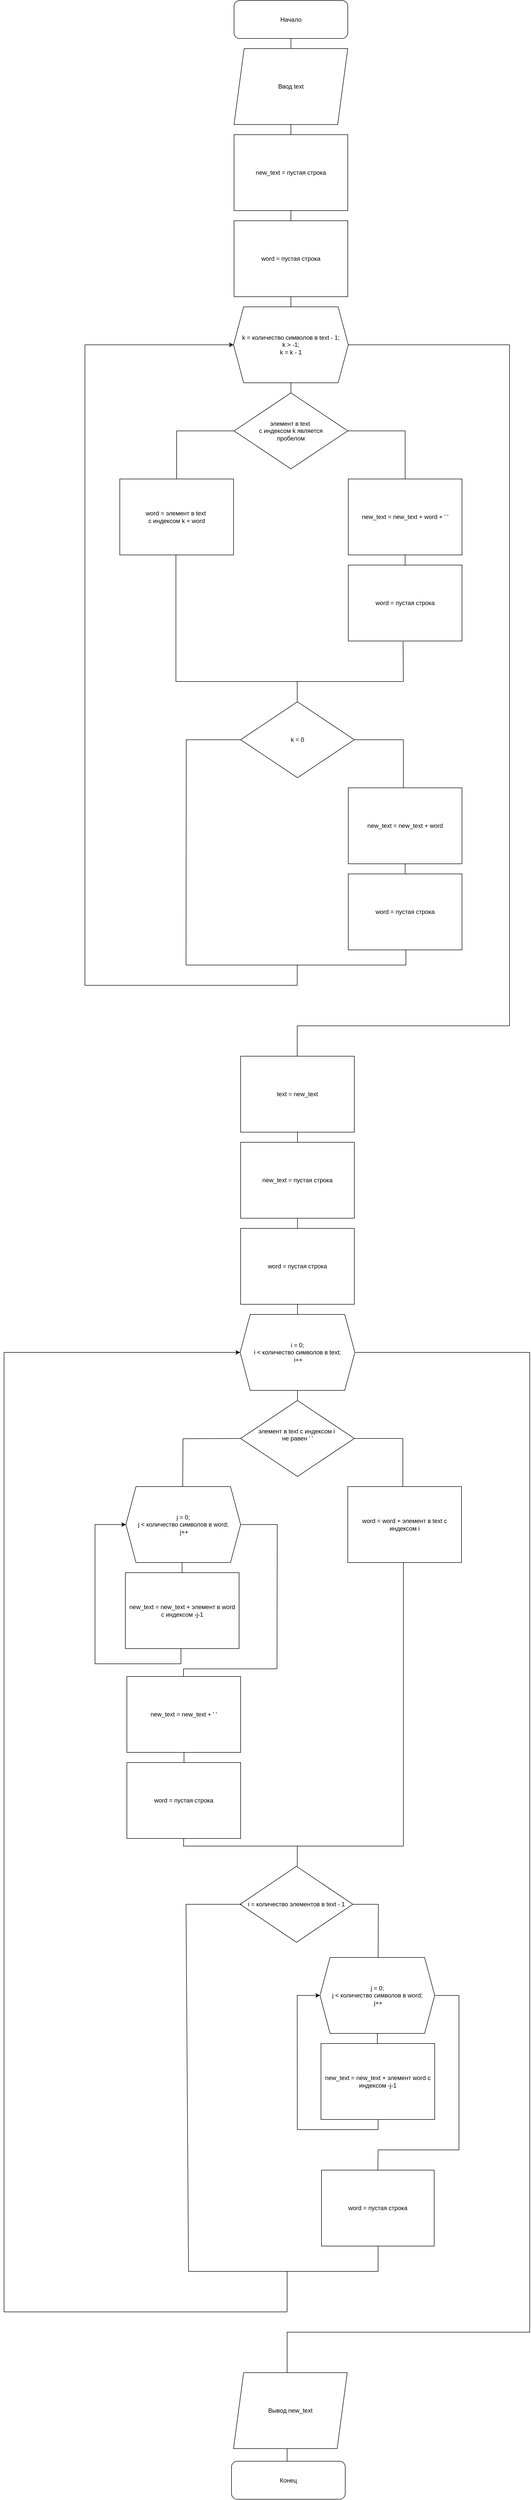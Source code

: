 <mxfile version="28.2.5">
  <diagram name="Страница — 1" id="V1uK5yqAyBCtoiLsfIzU">
    <mxGraphModel dx="2323" dy="1650" grid="1" gridSize="5" guides="1" tooltips="1" connect="1" arrows="1" fold="1" page="1" pageScale="1" pageWidth="827" pageHeight="1169" math="0" shadow="0">
      <root>
        <mxCell id="0" />
        <mxCell id="1" parent="0" />
        <mxCell id="1ucIMOLkBXTStqLE_etg-36" style="edgeStyle=orthogonalEdgeStyle;rounded=0;orthogonalLoop=1;jettySize=auto;html=1;entryX=0.5;entryY=0;entryDx=0;entryDy=0;endArrow=none;endFill=0;" parent="1" source="1ucIMOLkBXTStqLE_etg-1" target="1ucIMOLkBXTStqLE_etg-2" edge="1">
          <mxGeometry relative="1" as="geometry" />
        </mxCell>
        <mxCell id="1ucIMOLkBXTStqLE_etg-1" value="Начало" style="rounded=1;whiteSpace=wrap;html=1;" parent="1" vertex="1">
          <mxGeometry x="335" y="35" width="225" height="75" as="geometry" />
        </mxCell>
        <mxCell id="1ucIMOLkBXTStqLE_etg-35" style="edgeStyle=orthogonalEdgeStyle;rounded=0;orthogonalLoop=1;jettySize=auto;html=1;endArrow=none;endFill=0;" parent="1" source="1ucIMOLkBXTStqLE_etg-2" target="1ucIMOLkBXTStqLE_etg-3" edge="1">
          <mxGeometry relative="1" as="geometry" />
        </mxCell>
        <mxCell id="1ucIMOLkBXTStqLE_etg-2" value="Ввод text" style="shape=parallelogram;perimeter=parallelogramPerimeter;whiteSpace=wrap;html=1;fixedSize=1;" parent="1" vertex="1">
          <mxGeometry x="335" y="130" width="225" height="150" as="geometry" />
        </mxCell>
        <mxCell id="1ucIMOLkBXTStqLE_etg-34" style="edgeStyle=orthogonalEdgeStyle;rounded=0;orthogonalLoop=1;jettySize=auto;html=1;entryX=0.5;entryY=0;entryDx=0;entryDy=0;endArrow=none;endFill=0;" parent="1" source="1ucIMOLkBXTStqLE_etg-3" target="1ucIMOLkBXTStqLE_etg-4" edge="1">
          <mxGeometry relative="1" as="geometry" />
        </mxCell>
        <mxCell id="1ucIMOLkBXTStqLE_etg-3" value="new_text = пустая строка" style="rounded=0;whiteSpace=wrap;html=1;" parent="1" vertex="1">
          <mxGeometry x="335" y="300" width="225" height="150" as="geometry" />
        </mxCell>
        <mxCell id="1ucIMOLkBXTStqLE_etg-33" style="edgeStyle=orthogonalEdgeStyle;rounded=0;orthogonalLoop=1;jettySize=auto;html=1;entryX=0.5;entryY=0;entryDx=0;entryDy=0;endArrow=none;endFill=0;" parent="1" source="1ucIMOLkBXTStqLE_etg-4" target="1ucIMOLkBXTStqLE_etg-5" edge="1">
          <mxGeometry relative="1" as="geometry" />
        </mxCell>
        <mxCell id="1ucIMOLkBXTStqLE_etg-4" value="word = пустая строка" style="rounded=0;whiteSpace=wrap;html=1;" parent="1" vertex="1">
          <mxGeometry x="335" y="470" width="225" height="150" as="geometry" />
        </mxCell>
        <mxCell id="1ucIMOLkBXTStqLE_etg-45" style="edgeStyle=orthogonalEdgeStyle;rounded=0;orthogonalLoop=1;jettySize=auto;html=1;entryX=0.5;entryY=0;entryDx=0;entryDy=0;endArrow=none;endFill=0;" parent="1" source="1ucIMOLkBXTStqLE_etg-5" target="1ucIMOLkBXTStqLE_etg-6" edge="1">
          <mxGeometry relative="1" as="geometry" />
        </mxCell>
        <mxCell id="1ucIMOLkBXTStqLE_etg-5" value="k = количество символов в text - 1;&lt;div&gt;k &amp;gt; -1;&lt;/div&gt;&lt;div&gt;k = k - 1&lt;/div&gt;" style="shape=hexagon;perimeter=hexagonPerimeter2;whiteSpace=wrap;html=1;fixedSize=1;" parent="1" vertex="1">
          <mxGeometry x="334" y="640" width="227" height="150" as="geometry" />
        </mxCell>
        <mxCell id="1ucIMOLkBXTStqLE_etg-10" style="edgeStyle=orthogonalEdgeStyle;rounded=0;orthogonalLoop=1;jettySize=auto;html=1;entryX=0.5;entryY=0;entryDx=0;entryDy=0;endArrow=none;endFill=0;" parent="1" source="1ucIMOLkBXTStqLE_etg-6" target="1ucIMOLkBXTStqLE_etg-7" edge="1">
          <mxGeometry relative="1" as="geometry" />
        </mxCell>
        <mxCell id="1ucIMOLkBXTStqLE_etg-11" style="edgeStyle=orthogonalEdgeStyle;rounded=0;orthogonalLoop=1;jettySize=auto;html=1;entryX=0.5;entryY=0;entryDx=0;entryDy=0;endArrow=none;endFill=0;" parent="1" source="1ucIMOLkBXTStqLE_etg-6" target="1ucIMOLkBXTStqLE_etg-9" edge="1">
          <mxGeometry relative="1" as="geometry" />
        </mxCell>
        <mxCell id="1ucIMOLkBXTStqLE_etg-6" value="элемент в text&amp;nbsp;&lt;div&gt;с индексом k является&lt;div&gt;пробелом&lt;/div&gt;&lt;/div&gt;" style="rhombus;whiteSpace=wrap;html=1;" parent="1" vertex="1">
          <mxGeometry x="335" y="810" width="225" height="150" as="geometry" />
        </mxCell>
        <mxCell id="1ucIMOLkBXTStqLE_etg-12" style="edgeStyle=orthogonalEdgeStyle;rounded=0;orthogonalLoop=1;jettySize=auto;html=1;entryX=0.5;entryY=0;entryDx=0;entryDy=0;endArrow=none;endFill=0;" parent="1" source="1ucIMOLkBXTStqLE_etg-7" target="1ucIMOLkBXTStqLE_etg-8" edge="1">
          <mxGeometry relative="1" as="geometry" />
        </mxCell>
        <mxCell id="1ucIMOLkBXTStqLE_etg-7" value="new_text = new_text + word + &#39; &#39;" style="rounded=0;whiteSpace=wrap;html=1;" parent="1" vertex="1">
          <mxGeometry x="561" y="980" width="225" height="150" as="geometry" />
        </mxCell>
        <mxCell id="1ucIMOLkBXTStqLE_etg-8" value="word = пустая строка" style="rounded=0;whiteSpace=wrap;html=1;" parent="1" vertex="1">
          <mxGeometry x="561" y="1150" width="225" height="150" as="geometry" />
        </mxCell>
        <mxCell id="1ucIMOLkBXTStqLE_etg-9" value="word = элемент в text&amp;nbsp;&lt;div&gt;с индексом k + word&lt;/div&gt;" style="rounded=0;whiteSpace=wrap;html=1;" parent="1" vertex="1">
          <mxGeometry x="109" y="980" width="225" height="150" as="geometry" />
        </mxCell>
        <mxCell id="1ucIMOLkBXTStqLE_etg-13" value="" style="endArrow=none;html=1;rounded=0;" parent="1" edge="1">
          <mxGeometry width="50" height="50" relative="1" as="geometry">
            <mxPoint x="220" y="1380" as="sourcePoint" />
            <mxPoint x="220" y="1130" as="targetPoint" />
          </mxGeometry>
        </mxCell>
        <mxCell id="1ucIMOLkBXTStqLE_etg-14" value="" style="endArrow=none;html=1;rounded=0;" parent="1" edge="1">
          <mxGeometry width="50" height="50" relative="1" as="geometry">
            <mxPoint x="220" y="1380" as="sourcePoint" />
            <mxPoint x="670" y="1380" as="targetPoint" />
          </mxGeometry>
        </mxCell>
        <mxCell id="1ucIMOLkBXTStqLE_etg-16" value="" style="endArrow=none;html=1;rounded=0;entryX=0.482;entryY=1.007;entryDx=0;entryDy=0;entryPerimeter=0;" parent="1" target="1ucIMOLkBXTStqLE_etg-8" edge="1">
          <mxGeometry width="50" height="50" relative="1" as="geometry">
            <mxPoint x="670" y="1380" as="sourcePoint" />
            <mxPoint x="720" y="1330" as="targetPoint" />
          </mxGeometry>
        </mxCell>
        <mxCell id="1ucIMOLkBXTStqLE_etg-17" value="" style="endArrow=none;html=1;rounded=0;" parent="1" edge="1">
          <mxGeometry width="50" height="50" relative="1" as="geometry">
            <mxPoint x="460" y="1420" as="sourcePoint" />
            <mxPoint x="460" y="1380" as="targetPoint" />
          </mxGeometry>
        </mxCell>
        <mxCell id="1ucIMOLkBXTStqLE_etg-18" style="edgeStyle=orthogonalEdgeStyle;rounded=0;orthogonalLoop=1;jettySize=auto;html=1;entryX=0.5;entryY=0;entryDx=0;entryDy=0;endArrow=none;endFill=0;" parent="1" source="1ucIMOLkBXTStqLE_etg-20" edge="1">
          <mxGeometry relative="1" as="geometry">
            <mxPoint x="687" y="1590" as="targetPoint" />
            <Array as="points">
              <mxPoint x="670" y="1495" />
              <mxPoint x="670" y="1590" />
            </Array>
          </mxGeometry>
        </mxCell>
        <mxCell id="1ucIMOLkBXTStqLE_etg-19" style="edgeStyle=orthogonalEdgeStyle;rounded=0;orthogonalLoop=1;jettySize=auto;html=1;endArrow=none;endFill=0;" parent="1" source="1ucIMOLkBXTStqLE_etg-20" edge="1">
          <mxGeometry relative="1" as="geometry">
            <mxPoint x="240" y="1940" as="targetPoint" />
          </mxGeometry>
        </mxCell>
        <mxCell id="1ucIMOLkBXTStqLE_etg-20" value="k = 0" style="rhombus;whiteSpace=wrap;html=1;" parent="1" vertex="1">
          <mxGeometry x="348" y="1420" width="225" height="150" as="geometry" />
        </mxCell>
        <mxCell id="1ucIMOLkBXTStqLE_etg-23" style="edgeStyle=orthogonalEdgeStyle;rounded=0;orthogonalLoop=1;jettySize=auto;html=1;entryX=0.5;entryY=0;entryDx=0;entryDy=0;endArrow=none;endFill=0;" parent="1" source="1ucIMOLkBXTStqLE_etg-21" target="1ucIMOLkBXTStqLE_etg-22" edge="1">
          <mxGeometry relative="1" as="geometry" />
        </mxCell>
        <mxCell id="1ucIMOLkBXTStqLE_etg-21" value="new_text = new_text + word" style="rounded=0;whiteSpace=wrap;html=1;" parent="1" vertex="1">
          <mxGeometry x="561" y="1590" width="225" height="150" as="geometry" />
        </mxCell>
        <mxCell id="1ucIMOLkBXTStqLE_etg-22" value="word = пустая строка" style="rounded=0;whiteSpace=wrap;html=1;" parent="1" vertex="1">
          <mxGeometry x="561" y="1760" width="225" height="150" as="geometry" />
        </mxCell>
        <mxCell id="1ucIMOLkBXTStqLE_etg-24" value="" style="endArrow=none;html=1;rounded=0;" parent="1" edge="1">
          <mxGeometry width="50" height="50" relative="1" as="geometry">
            <mxPoint x="675" y="1940" as="sourcePoint" />
            <mxPoint x="675" y="1910" as="targetPoint" />
          </mxGeometry>
        </mxCell>
        <mxCell id="1ucIMOLkBXTStqLE_etg-25" value="" style="endArrow=none;html=1;rounded=0;" parent="1" edge="1">
          <mxGeometry width="50" height="50" relative="1" as="geometry">
            <mxPoint x="240" y="1940" as="sourcePoint" />
            <mxPoint x="675" y="1940" as="targetPoint" />
          </mxGeometry>
        </mxCell>
        <mxCell id="1ucIMOLkBXTStqLE_etg-26" value="" style="endArrow=none;html=1;rounded=0;" parent="1" edge="1">
          <mxGeometry width="50" height="50" relative="1" as="geometry">
            <mxPoint x="460" y="1980" as="sourcePoint" />
            <mxPoint x="460" y="1940" as="targetPoint" />
          </mxGeometry>
        </mxCell>
        <mxCell id="1ucIMOLkBXTStqLE_etg-27" value="" style="endArrow=none;html=1;rounded=0;" parent="1" edge="1">
          <mxGeometry width="50" height="50" relative="1" as="geometry">
            <mxPoint x="40" y="715" as="sourcePoint" />
            <mxPoint x="460" y="1980" as="targetPoint" />
            <Array as="points">
              <mxPoint x="40" y="1980" />
            </Array>
          </mxGeometry>
        </mxCell>
        <mxCell id="1ucIMOLkBXTStqLE_etg-28" value="" style="endArrow=classic;html=1;rounded=0;entryX=0;entryY=0.5;entryDx=0;entryDy=0;" parent="1" target="1ucIMOLkBXTStqLE_etg-5" edge="1">
          <mxGeometry width="50" height="50" relative="1" as="geometry">
            <mxPoint x="40" y="715" as="sourcePoint" />
            <mxPoint x="90" y="670" as="targetPoint" />
          </mxGeometry>
        </mxCell>
        <mxCell id="1ucIMOLkBXTStqLE_etg-29" value="" style="endArrow=none;html=1;rounded=0;" parent="1" edge="1">
          <mxGeometry width="50" height="50" relative="1" as="geometry">
            <mxPoint x="561" y="715" as="sourcePoint" />
            <mxPoint x="880" y="715" as="targetPoint" />
          </mxGeometry>
        </mxCell>
        <mxCell id="1ucIMOLkBXTStqLE_etg-30" value="" style="endArrow=none;html=1;rounded=0;" parent="1" edge="1">
          <mxGeometry width="50" height="50" relative="1" as="geometry">
            <mxPoint x="880" y="2060" as="sourcePoint" />
            <mxPoint x="880" y="715" as="targetPoint" />
          </mxGeometry>
        </mxCell>
        <mxCell id="1ucIMOLkBXTStqLE_etg-31" value="" style="endArrow=none;html=1;rounded=0;" parent="1" edge="1">
          <mxGeometry width="50" height="50" relative="1" as="geometry">
            <mxPoint x="460" y="2060" as="sourcePoint" />
            <mxPoint x="880" y="2060" as="targetPoint" />
          </mxGeometry>
        </mxCell>
        <mxCell id="1ucIMOLkBXTStqLE_etg-32" value="" style="endArrow=none;html=1;rounded=0;" parent="1" edge="1">
          <mxGeometry width="50" height="50" relative="1" as="geometry">
            <mxPoint x="460" y="2120" as="sourcePoint" />
            <mxPoint x="460" y="2060" as="targetPoint" />
          </mxGeometry>
        </mxCell>
        <mxCell id="1ucIMOLkBXTStqLE_etg-38" style="edgeStyle=orthogonalEdgeStyle;rounded=0;orthogonalLoop=1;jettySize=auto;html=1;entryX=0.5;entryY=0;entryDx=0;entryDy=0;endArrow=none;endFill=0;" parent="1" source="1ucIMOLkBXTStqLE_etg-39" target="1ucIMOLkBXTStqLE_etg-41" edge="1">
          <mxGeometry relative="1" as="geometry" />
        </mxCell>
        <mxCell id="1ucIMOLkBXTStqLE_etg-39" value="text = new_text" style="rounded=0;whiteSpace=wrap;html=1;" parent="1" vertex="1">
          <mxGeometry x="348" y="2120" width="225" height="150" as="geometry" />
        </mxCell>
        <mxCell id="1ucIMOLkBXTStqLE_etg-40" style="edgeStyle=orthogonalEdgeStyle;rounded=0;orthogonalLoop=1;jettySize=auto;html=1;entryX=0.5;entryY=0;entryDx=0;entryDy=0;endArrow=none;endFill=0;" parent="1" source="1ucIMOLkBXTStqLE_etg-41" edge="1">
          <mxGeometry relative="1" as="geometry">
            <mxPoint x="461" y="2460" as="targetPoint" />
          </mxGeometry>
        </mxCell>
        <mxCell id="1ucIMOLkBXTStqLE_etg-41" value="new_text = пустая строка" style="rounded=0;whiteSpace=wrap;html=1;" parent="1" vertex="1">
          <mxGeometry x="348" y="2290" width="225" height="150" as="geometry" />
        </mxCell>
        <mxCell id="1ucIMOLkBXTStqLE_etg-42" style="edgeStyle=orthogonalEdgeStyle;rounded=0;orthogonalLoop=1;jettySize=auto;html=1;entryX=0.5;entryY=0;entryDx=0;entryDy=0;endArrow=none;endFill=0;" parent="1" source="1ucIMOLkBXTStqLE_etg-43" edge="1">
          <mxGeometry relative="1" as="geometry">
            <mxPoint x="461" y="2630" as="targetPoint" />
          </mxGeometry>
        </mxCell>
        <mxCell id="1ucIMOLkBXTStqLE_etg-43" value="word = пустая строка" style="rounded=0;whiteSpace=wrap;html=1;" parent="1" vertex="1">
          <mxGeometry x="348" y="2460" width="225" height="150" as="geometry" />
        </mxCell>
        <mxCell id="1ucIMOLkBXTStqLE_etg-49" style="edgeStyle=orthogonalEdgeStyle;rounded=0;orthogonalLoop=1;jettySize=auto;html=1;entryX=0.5;entryY=0;entryDx=0;entryDy=0;endArrow=none;endFill=0;" parent="1" source="1ucIMOLkBXTStqLE_etg-44" target="1ucIMOLkBXTStqLE_etg-47" edge="1">
          <mxGeometry relative="1" as="geometry" />
        </mxCell>
        <mxCell id="1ucIMOLkBXTStqLE_etg-44" value="i = 0;&lt;div&gt;i &amp;lt;&amp;nbsp;&lt;span style=&quot;background-color: transparent; color: light-dark(rgb(0, 0, 0), rgb(255, 255, 255));&quot;&gt;количество символов в text;&lt;/span&gt;&lt;/div&gt;&lt;div&gt;&lt;span style=&quot;background-color: transparent; color: light-dark(rgb(0, 0, 0), rgb(255, 255, 255));&quot;&gt;&amp;nbsp;i++&lt;/span&gt;&lt;/div&gt;" style="shape=hexagon;perimeter=hexagonPerimeter2;whiteSpace=wrap;html=1;fixedSize=1;" parent="1" vertex="1">
          <mxGeometry x="347" y="2630" width="227" height="150" as="geometry" />
        </mxCell>
        <mxCell id="1ucIMOLkBXTStqLE_etg-46" style="edgeStyle=orthogonalEdgeStyle;rounded=0;orthogonalLoop=1;jettySize=auto;html=1;entryX=0.5;entryY=0;entryDx=0;entryDy=0;endArrow=none;endFill=0;" parent="1" source="1ucIMOLkBXTStqLE_etg-47" edge="1">
          <mxGeometry relative="1" as="geometry">
            <mxPoint x="686" y="2970" as="targetPoint" />
            <Array as="points">
              <mxPoint x="669" y="2875" />
              <mxPoint x="669" y="2970" />
            </Array>
          </mxGeometry>
        </mxCell>
        <mxCell id="1ucIMOLkBXTStqLE_etg-47" value="элемент в text с индексом i&amp;nbsp;&lt;div&gt;не равен &#39; &#39;&lt;div&gt;&lt;br&gt;&lt;/div&gt;&lt;/div&gt;" style="rhombus;whiteSpace=wrap;html=1;" parent="1" vertex="1">
          <mxGeometry x="348" y="2800" width="225" height="150" as="geometry" />
        </mxCell>
        <mxCell id="1ucIMOLkBXTStqLE_etg-48" value="word = word + элемент в text с индексом i" style="rounded=0;whiteSpace=wrap;html=1;" parent="1" vertex="1">
          <mxGeometry x="560" y="2970" width="225" height="150" as="geometry" />
        </mxCell>
        <mxCell id="1ucIMOLkBXTStqLE_etg-50" style="edgeStyle=orthogonalEdgeStyle;rounded=0;orthogonalLoop=1;jettySize=auto;html=1;entryX=0.5;entryY=0;entryDx=0;entryDy=0;endArrow=none;endFill=0;" parent="1" edge="1">
          <mxGeometry relative="1" as="geometry">
            <mxPoint x="348" y="2875" as="sourcePoint" />
            <mxPoint x="233.5" y="2970" as="targetPoint" />
          </mxGeometry>
        </mxCell>
        <mxCell id="1ucIMOLkBXTStqLE_etg-66" style="edgeStyle=orthogonalEdgeStyle;rounded=0;orthogonalLoop=1;jettySize=auto;html=1;endArrow=none;endFill=0;" parent="1" source="1ucIMOLkBXTStqLE_etg-53" edge="1">
          <mxGeometry relative="1" as="geometry">
            <mxPoint x="420" y="3330" as="targetPoint" />
          </mxGeometry>
        </mxCell>
        <mxCell id="1ucIMOLkBXTStqLE_etg-53" value="j = 0;&lt;div&gt;j &amp;lt;&amp;nbsp;&lt;span style=&quot;background-color: transparent; color: light-dark(rgb(0, 0, 0), rgb(255, 255, 255));&quot;&gt;количество символов в word;&lt;/span&gt;&lt;/div&gt;&lt;div&gt;&lt;span style=&quot;background-color: transparent; color: light-dark(rgb(0, 0, 0), rgb(255, 255, 255));&quot;&gt;&amp;nbsp;j++&lt;/span&gt;&lt;/div&gt;" style="shape=hexagon;perimeter=hexagonPerimeter2;whiteSpace=wrap;html=1;fixedSize=1;" parent="1" vertex="1">
          <mxGeometry x="121" y="2970" width="227" height="150" as="geometry" />
        </mxCell>
        <mxCell id="1ucIMOLkBXTStqLE_etg-55" value="new_text = new_text + элемент в word&lt;div&gt;с индексом -j-1&lt;/div&gt;" style="rounded=0;whiteSpace=wrap;html=1;" parent="1" vertex="1">
          <mxGeometry x="120" y="3140" width="225" height="150" as="geometry" />
        </mxCell>
        <mxCell id="1ucIMOLkBXTStqLE_etg-59" style="edgeStyle=orthogonalEdgeStyle;rounded=0;orthogonalLoop=1;jettySize=auto;html=1;entryX=0.5;entryY=0;entryDx=0;entryDy=0;endArrow=none;endFill=0;" parent="1" edge="1">
          <mxGeometry relative="1" as="geometry">
            <mxPoint x="232.19" y="3140" as="targetPoint" />
            <mxPoint x="232.19" y="3120" as="sourcePoint" />
          </mxGeometry>
        </mxCell>
        <mxCell id="1ucIMOLkBXTStqLE_etg-60" value="new_text = new_text + &#39; &#39;" style="rounded=0;whiteSpace=wrap;html=1;" parent="1" vertex="1">
          <mxGeometry x="123" y="3345" width="225" height="150" as="geometry" />
        </mxCell>
        <mxCell id="1ucIMOLkBXTStqLE_etg-63" value="" style="endArrow=none;html=1;rounded=0;" parent="1" edge="1">
          <mxGeometry width="50" height="50" relative="1" as="geometry">
            <mxPoint x="230" y="3320" as="sourcePoint" />
            <mxPoint x="230" y="3290" as="targetPoint" />
          </mxGeometry>
        </mxCell>
        <mxCell id="1ucIMOLkBXTStqLE_etg-64" value="" style="endArrow=none;html=1;rounded=0;exitX=0;exitY=0.5;exitDx=0;exitDy=0;" parent="1" source="1ucIMOLkBXTStqLE_etg-53" edge="1">
          <mxGeometry width="50" height="50" relative="1" as="geometry">
            <mxPoint x="180" y="3370" as="sourcePoint" />
            <mxPoint x="230" y="3320" as="targetPoint" />
            <Array as="points">
              <mxPoint x="60" y="3045" />
              <mxPoint x="60" y="3320" />
            </Array>
          </mxGeometry>
        </mxCell>
        <mxCell id="1ucIMOLkBXTStqLE_etg-65" value="" style="endArrow=classic;html=1;rounded=0;entryX=0;entryY=0.5;entryDx=0;entryDy=0;" parent="1" target="1ucIMOLkBXTStqLE_etg-53" edge="1">
          <mxGeometry width="50" height="50" relative="1" as="geometry">
            <mxPoint x="60" y="3045" as="sourcePoint" />
            <mxPoint x="110" y="2995" as="targetPoint" />
          </mxGeometry>
        </mxCell>
        <mxCell id="1ucIMOLkBXTStqLE_etg-67" style="edgeStyle=orthogonalEdgeStyle;rounded=0;orthogonalLoop=1;jettySize=auto;html=1;entryX=0.5;entryY=0;entryDx=0;entryDy=0;endArrow=none;endFill=0;" parent="1" edge="1">
          <mxGeometry relative="1" as="geometry">
            <mxPoint x="236" y="3515" as="targetPoint" />
            <mxPoint x="236" y="3495" as="sourcePoint" />
          </mxGeometry>
        </mxCell>
        <mxCell id="1ucIMOLkBXTStqLE_etg-68" value="word = пустая строка" style="rounded=0;whiteSpace=wrap;html=1;" parent="1" vertex="1">
          <mxGeometry x="123" y="3515" width="225" height="150" as="geometry" />
        </mxCell>
        <mxCell id="1ucIMOLkBXTStqLE_etg-69" value="" style="endArrow=none;html=1;rounded=0;" parent="1" edge="1">
          <mxGeometry width="50" height="50" relative="1" as="geometry">
            <mxPoint x="670" y="3680" as="sourcePoint" />
            <mxPoint x="670" y="3120" as="targetPoint" />
          </mxGeometry>
        </mxCell>
        <mxCell id="1ucIMOLkBXTStqLE_etg-70" value="" style="endArrow=none;html=1;rounded=0;entryX=0.5;entryY=1;entryDx=0;entryDy=0;" parent="1" edge="1" target="1ucIMOLkBXTStqLE_etg-68">
          <mxGeometry width="50" height="50" relative="1" as="geometry">
            <mxPoint x="420" y="3680" as="sourcePoint" />
            <mxPoint x="420" y="3640" as="targetPoint" />
            <Array as="points">
              <mxPoint x="235" y="3680" />
            </Array>
          </mxGeometry>
        </mxCell>
        <mxCell id="1ucIMOLkBXTStqLE_etg-71" value="" style="endArrow=none;html=1;rounded=0;" parent="1" edge="1">
          <mxGeometry width="50" height="50" relative="1" as="geometry">
            <mxPoint x="420" y="3680" as="sourcePoint" />
            <mxPoint x="670" y="3680" as="targetPoint" />
          </mxGeometry>
        </mxCell>
        <mxCell id="1ucIMOLkBXTStqLE_etg-72" value="" style="endArrow=none;html=1;rounded=0;" parent="1" edge="1">
          <mxGeometry width="50" height="50" relative="1" as="geometry">
            <mxPoint x="460.07" y="3720" as="sourcePoint" />
            <mxPoint x="460.07" y="3680" as="targetPoint" />
          </mxGeometry>
        </mxCell>
        <mxCell id="1ucIMOLkBXTStqLE_etg-74" style="edgeStyle=orthogonalEdgeStyle;rounded=0;orthogonalLoop=1;jettySize=auto;html=1;endArrow=none;endFill=0;" parent="1" source="1ucIMOLkBXTStqLE_etg-73" edge="1">
          <mxGeometry relative="1" as="geometry">
            <mxPoint x="620" y="3900" as="targetPoint" />
          </mxGeometry>
        </mxCell>
        <mxCell id="1ucIMOLkBXTStqLE_etg-73" value="&lt;div&gt;&lt;div&gt;i = количество элементов в text - 1&lt;/div&gt;&lt;/div&gt;" style="rhombus;whiteSpace=wrap;html=1;" parent="1" vertex="1">
          <mxGeometry x="347" y="3720" width="223" height="150" as="geometry" />
        </mxCell>
        <mxCell id="1ucIMOLkBXTStqLE_etg-81" style="edgeStyle=orthogonalEdgeStyle;rounded=0;orthogonalLoop=1;jettySize=auto;html=1;entryX=0.5;entryY=0;entryDx=0;entryDy=0;endArrow=none;endFill=0;" parent="1" source="1ucIMOLkBXTStqLE_etg-75" target="1ucIMOLkBXTStqLE_etg-76" edge="1">
          <mxGeometry relative="1" as="geometry" />
        </mxCell>
        <mxCell id="1ucIMOLkBXTStqLE_etg-75" value="j = 0;&lt;div&gt;j &amp;lt;&amp;nbsp;&lt;span style=&quot;background-color: transparent; color: light-dark(rgb(0, 0, 0), rgb(255, 255, 255));&quot;&gt;количество символов в word;&lt;/span&gt;&lt;/div&gt;&lt;div&gt;&lt;span style=&quot;background-color: transparent; color: light-dark(rgb(0, 0, 0), rgb(255, 255, 255));&quot;&gt;&amp;nbsp;j++&lt;/span&gt;&lt;/div&gt;" style="shape=hexagon;perimeter=hexagonPerimeter2;whiteSpace=wrap;html=1;fixedSize=1;" parent="1" vertex="1">
          <mxGeometry x="505" y="3900" width="227" height="150" as="geometry" />
        </mxCell>
        <mxCell id="1ucIMOLkBXTStqLE_etg-76" value="new_text = new_text + элемент word с&lt;div&gt;индексом -j-1&lt;/div&gt;" style="rounded=0;whiteSpace=wrap;html=1;" parent="1" vertex="1">
          <mxGeometry x="507" y="4070" width="225" height="150" as="geometry" />
        </mxCell>
        <mxCell id="1ucIMOLkBXTStqLE_etg-79" value="" style="endArrow=none;html=1;rounded=0;" parent="1" edge="1">
          <mxGeometry width="50" height="50" relative="1" as="geometry">
            <mxPoint x="620" y="4240" as="sourcePoint" />
            <mxPoint x="620" y="4220" as="targetPoint" />
          </mxGeometry>
        </mxCell>
        <mxCell id="1ucIMOLkBXTStqLE_etg-82" value="" style="endArrow=none;html=1;rounded=0;" parent="1" edge="1">
          <mxGeometry width="50" height="50" relative="1" as="geometry">
            <mxPoint x="460" y="4240" as="sourcePoint" />
            <mxPoint x="620" y="4240" as="targetPoint" />
          </mxGeometry>
        </mxCell>
        <mxCell id="1ucIMOLkBXTStqLE_etg-83" value="" style="endArrow=classic;html=1;rounded=0;entryX=0;entryY=0.5;entryDx=0;entryDy=0;endFill=1;" parent="1" target="1ucIMOLkBXTStqLE_etg-75" edge="1">
          <mxGeometry width="50" height="50" relative="1" as="geometry">
            <mxPoint x="460.14" y="4240" as="sourcePoint" />
            <mxPoint x="460.14" y="3980" as="targetPoint" />
            <Array as="points">
              <mxPoint x="460" y="3975" />
            </Array>
          </mxGeometry>
        </mxCell>
        <mxCell id="1ucIMOLkBXTStqLE_etg-84" value="" style="endArrow=none;html=1;rounded=0;" parent="1" edge="1">
          <mxGeometry width="50" height="50" relative="1" as="geometry">
            <mxPoint x="732" y="3975" as="sourcePoint" />
            <mxPoint x="620" y="4280" as="targetPoint" />
            <Array as="points">
              <mxPoint x="780" y="3975" />
              <mxPoint x="780" y="4280" />
            </Array>
          </mxGeometry>
        </mxCell>
        <mxCell id="1ucIMOLkBXTStqLE_etg-85" value="word = пустая строка" style="rounded=0;whiteSpace=wrap;html=1;" parent="1" vertex="1">
          <mxGeometry x="508" y="4320" width="223" height="150" as="geometry" />
        </mxCell>
        <mxCell id="1ucIMOLkBXTStqLE_etg-86" value="" style="endArrow=none;html=1;rounded=0;exitX=0.5;exitY=0;exitDx=0;exitDy=0;" parent="1" source="1ucIMOLkBXTStqLE_etg-85" edge="1">
          <mxGeometry width="50" height="50" relative="1" as="geometry">
            <mxPoint x="570" y="4330" as="sourcePoint" />
            <mxPoint x="620" y="4280" as="targetPoint" />
          </mxGeometry>
        </mxCell>
        <mxCell id="1ucIMOLkBXTStqLE_etg-87" value="" style="endArrow=none;html=1;rounded=0;" parent="1" edge="1">
          <mxGeometry width="50" height="50" relative="1" as="geometry">
            <mxPoint x="440" y="4520" as="sourcePoint" />
            <mxPoint x="350" y="3795" as="targetPoint" />
            <Array as="points">
              <mxPoint x="245" y="4520" />
              <mxPoint x="240" y="3795" />
            </Array>
          </mxGeometry>
        </mxCell>
        <mxCell id="1ucIMOLkBXTStqLE_etg-88" value="" style="endArrow=none;html=1;rounded=0;" parent="1" edge="1">
          <mxGeometry width="50" height="50" relative="1" as="geometry">
            <mxPoint x="440" y="4520" as="sourcePoint" />
            <mxPoint x="620" y="4470" as="targetPoint" />
            <Array as="points">
              <mxPoint x="620" y="4520" />
            </Array>
          </mxGeometry>
        </mxCell>
        <mxCell id="1ucIMOLkBXTStqLE_etg-89" value="" style="endArrow=none;html=1;rounded=0;" parent="1" edge="1">
          <mxGeometry width="50" height="50" relative="1" as="geometry">
            <mxPoint x="440" y="4600" as="sourcePoint" />
            <mxPoint x="440" y="4520" as="targetPoint" />
          </mxGeometry>
        </mxCell>
        <mxCell id="1ucIMOLkBXTStqLE_etg-90" value="" style="endArrow=none;html=1;rounded=0;" parent="1" edge="1">
          <mxGeometry width="50" height="50" relative="1" as="geometry">
            <mxPoint x="-120" y="4600" as="sourcePoint" />
            <mxPoint x="440" y="4600" as="targetPoint" />
          </mxGeometry>
        </mxCell>
        <mxCell id="1ucIMOLkBXTStqLE_etg-91" value="" style="endArrow=none;html=1;rounded=0;" parent="1" edge="1">
          <mxGeometry width="50" height="50" relative="1" as="geometry">
            <mxPoint x="-120" y="4600" as="sourcePoint" />
            <mxPoint x="-120" y="2705" as="targetPoint" />
          </mxGeometry>
        </mxCell>
        <mxCell id="1ucIMOLkBXTStqLE_etg-92" value="" style="endArrow=classic;html=1;rounded=0;entryX=0;entryY=0.5;entryDx=0;entryDy=0;" parent="1" target="1ucIMOLkBXTStqLE_etg-44" edge="1">
          <mxGeometry width="50" height="50" relative="1" as="geometry">
            <mxPoint x="-120" y="2705" as="sourcePoint" />
            <mxPoint x="-70" y="2670" as="targetPoint" />
          </mxGeometry>
        </mxCell>
        <mxCell id="1ucIMOLkBXTStqLE_etg-93" value="" style="endArrow=none;html=1;rounded=0;" parent="1" edge="1">
          <mxGeometry width="50" height="50" relative="1" as="geometry">
            <mxPoint x="575" y="2705" as="sourcePoint" />
            <mxPoint x="440" y="4640" as="targetPoint" />
            <Array as="points">
              <mxPoint x="920" y="2705" />
              <mxPoint x="920" y="4640" />
            </Array>
          </mxGeometry>
        </mxCell>
        <mxCell id="1ucIMOLkBXTStqLE_etg-94" value="" style="endArrow=none;html=1;rounded=0;" parent="1" edge="1">
          <mxGeometry width="50" height="50" relative="1" as="geometry">
            <mxPoint x="440" y="4720" as="sourcePoint" />
            <mxPoint x="440" y="4640" as="targetPoint" />
          </mxGeometry>
        </mxCell>
        <mxCell id="1ucIMOLkBXTStqLE_etg-95" value="Вывод new_text" style="shape=parallelogram;perimeter=parallelogramPerimeter;whiteSpace=wrap;html=1;fixedSize=1;" parent="1" vertex="1">
          <mxGeometry x="334" y="4720" width="225" height="150" as="geometry" />
        </mxCell>
        <mxCell id="1ucIMOLkBXTStqLE_etg-96" value="" style="endArrow=none;html=1;rounded=0;" parent="1" edge="1">
          <mxGeometry width="50" height="50" relative="1" as="geometry">
            <mxPoint x="440" y="4900" as="sourcePoint" />
            <mxPoint x="440" y="4870" as="targetPoint" />
          </mxGeometry>
        </mxCell>
        <mxCell id="1ucIMOLkBXTStqLE_etg-97" value="Конец" style="rounded=1;whiteSpace=wrap;html=1;" parent="1" vertex="1">
          <mxGeometry x="330" y="4895" width="225" height="75" as="geometry" />
        </mxCell>
        <mxCell id="JbBX4pLXAPmUO78e4LJL-1" value="" style="endArrow=none;html=1;rounded=0;" edge="1" parent="1">
          <mxGeometry width="50" height="50" relative="1" as="geometry">
            <mxPoint x="235" y="3345" as="sourcePoint" />
            <mxPoint x="420" y="3330" as="targetPoint" />
            <Array as="points">
              <mxPoint x="235" y="3330" />
            </Array>
          </mxGeometry>
        </mxCell>
      </root>
    </mxGraphModel>
  </diagram>
</mxfile>
